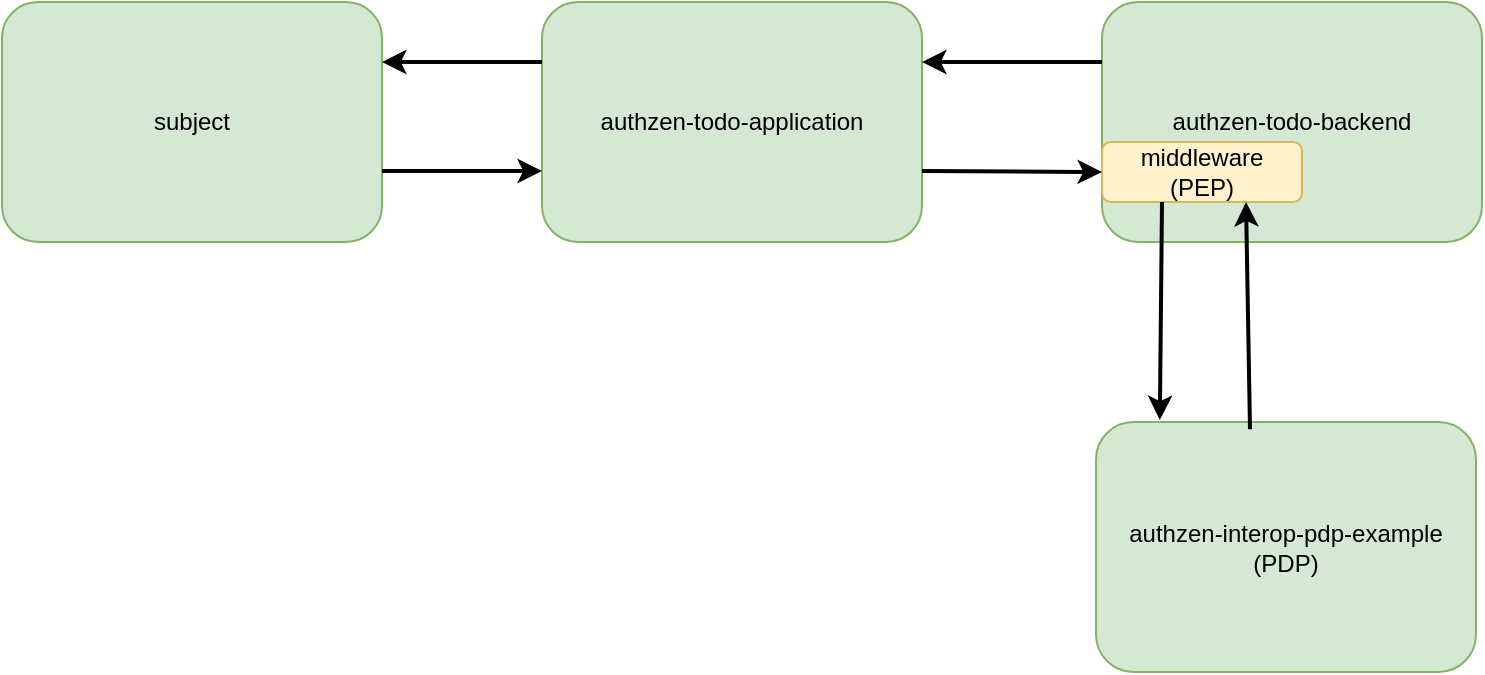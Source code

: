 <mxfile version="25.0.3">
  <diagram name="Page-1" id="qhKOYXE3ZXQVxRlNJmk0">
    <mxGraphModel dx="1434" dy="795" grid="1" gridSize="10" guides="1" tooltips="1" connect="1" arrows="1" fold="1" page="1" pageScale="1" pageWidth="850" pageHeight="1100" math="0" shadow="0">
      <root>
        <mxCell id="0" />
        <mxCell id="1" parent="0" />
        <mxCell id="v9Noc2cqZ05t78wvxA63-4" value="&lt;div&gt;authzen-interop-pdp-example&lt;/div&gt;(PDP)" style="rounded=1;whiteSpace=wrap;html=1;fillColor=#d5e8d4;strokeColor=#82b366;" parent="1" vertex="1">
          <mxGeometry x="587" y="270" width="190" height="125" as="geometry" />
        </mxCell>
        <mxCell id="v9Noc2cqZ05t78wvxA63-7" value="&lt;div&gt;authzen-todo-backend&lt;/div&gt;" style="rounded=1;whiteSpace=wrap;html=1;fillColor=#d5e8d4;strokeColor=#82b366;" parent="1" vertex="1">
          <mxGeometry x="590" y="60" width="190" height="120" as="geometry" />
        </mxCell>
        <mxCell id="v9Noc2cqZ05t78wvxA63-8" value="authzen-todo-application" style="rounded=1;whiteSpace=wrap;html=1;fillColor=#d5e8d4;strokeColor=#82b366;" parent="1" vertex="1">
          <mxGeometry x="310" y="60" width="190" height="120" as="geometry" />
        </mxCell>
        <mxCell id="v9Noc2cqZ05t78wvxA63-9" value="subject" style="rounded=1;whiteSpace=wrap;html=1;fillColor=#d5e8d4;strokeColor=#82b366;" parent="1" vertex="1">
          <mxGeometry x="40" y="60" width="190" height="120" as="geometry" />
        </mxCell>
        <mxCell id="v9Noc2cqZ05t78wvxA63-11" value="middleware&lt;div&gt;(PEP)&lt;/div&gt;" style="rounded=1;whiteSpace=wrap;html=1;fillColor=#fff2cc;strokeColor=#d6b656;" parent="1" vertex="1">
          <mxGeometry x="590" y="130" width="100" height="30" as="geometry" />
        </mxCell>
        <mxCell id="v9Noc2cqZ05t78wvxA63-12" value="" style="endArrow=classic;html=1;rounded=0;strokeWidth=2;" parent="1" edge="1">
          <mxGeometry width="50" height="50" relative="1" as="geometry">
            <mxPoint x="230" y="144.5" as="sourcePoint" />
            <mxPoint x="310" y="144.5" as="targetPoint" />
          </mxGeometry>
        </mxCell>
        <mxCell id="v9Noc2cqZ05t78wvxA63-13" value="" style="endArrow=classic;html=1;rounded=0;strokeWidth=2;entryX=0;entryY=0.5;entryDx=0;entryDy=0;" parent="1" edge="1" target="v9Noc2cqZ05t78wvxA63-11">
          <mxGeometry width="50" height="50" relative="1" as="geometry">
            <mxPoint x="500" y="144.5" as="sourcePoint" />
            <mxPoint x="560" y="144.5" as="targetPoint" />
          </mxGeometry>
        </mxCell>
        <mxCell id="v9Noc2cqZ05t78wvxA63-15" value="" style="endArrow=classic;html=1;rounded=0;strokeWidth=2;exitX=0.3;exitY=1;exitDx=0;exitDy=0;endSize=6;startSize=6;targetPerimeterSpacing=0;exitPerimeter=0;entryX=0.168;entryY=-0.008;entryDx=0;entryDy=0;entryPerimeter=0;" parent="1" target="v9Noc2cqZ05t78wvxA63-4" edge="1" source="v9Noc2cqZ05t78wvxA63-11">
          <mxGeometry width="50" height="50" relative="1" as="geometry">
            <mxPoint x="570" y="131.38" as="sourcePoint" />
            <mxPoint x="619" y="270" as="targetPoint" />
          </mxGeometry>
        </mxCell>
        <mxCell id="v9Noc2cqZ05t78wvxA63-16" value="" style="endArrow=classic;html=1;rounded=0;strokeWidth=2;endSize=6;startSize=6;targetPerimeterSpacing=0;jumpSize=6;exitX=0.537;exitY=0.029;exitDx=0;exitDy=0;exitPerimeter=0;entryX=0.75;entryY=1;entryDx=0;entryDy=0;" parent="1" edge="1">
          <mxGeometry width="50" height="50" relative="1" as="geometry">
            <mxPoint x="664.0" y="273.625" as="sourcePoint" />
            <mxPoint x="662" y="160" as="targetPoint" />
          </mxGeometry>
        </mxCell>
        <mxCell id="v9Noc2cqZ05t78wvxA63-18" value="" style="endArrow=classic;html=1;rounded=0;strokeWidth=2;endSize=6;startSize=6;targetPerimeterSpacing=0;jumpSize=6;exitX=0;exitY=0.25;exitDx=0;exitDy=0;entryX=1;entryY=0.25;entryDx=0;entryDy=0;" parent="1" source="v9Noc2cqZ05t78wvxA63-7" edge="1" target="v9Noc2cqZ05t78wvxA63-8">
          <mxGeometry width="50" height="50" relative="1" as="geometry">
            <mxPoint x="580" y="75" as="sourcePoint" />
            <mxPoint x="500" y="78" as="targetPoint" />
          </mxGeometry>
        </mxCell>
        <mxCell id="v9Noc2cqZ05t78wvxA63-19" value="" style="endArrow=classic;html=1;rounded=0;strokeWidth=2;endSize=6;startSize=6;targetPerimeterSpacing=0;jumpSize=6;" parent="1" edge="1">
          <mxGeometry width="50" height="50" relative="1" as="geometry">
            <mxPoint x="310" y="90" as="sourcePoint" />
            <mxPoint x="230" y="90" as="targetPoint" />
          </mxGeometry>
        </mxCell>
      </root>
    </mxGraphModel>
  </diagram>
</mxfile>
